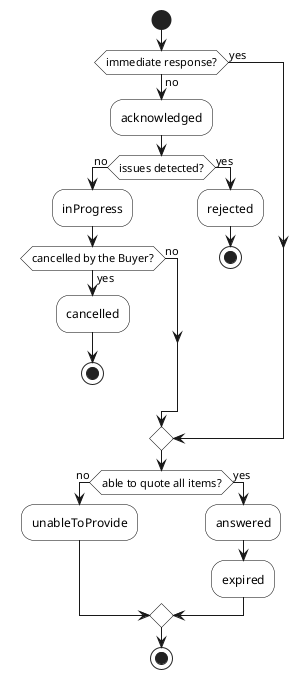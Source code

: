@startuml


skinparam activity {
    BackgroundColor White
    BorderColor Black
}

start
if(immediate response?) then (yes)
    'goto information_check
else (no)
    :acknowledged;
    if(issues detected?) then (no)
        :inProgress;
        if(cancelled by the Buyer?) then (no)
            'goto information_check
        else(yes)
            :cancelled;
            stop
        endif
    else (yes)
        :rejected;
        stop
    endif
endif
'label information_check
if(able to quote all items?) then (no)
    :unableToProvide;
else(yes)
    :answered;
    :expired;
endif

stop

@enduml